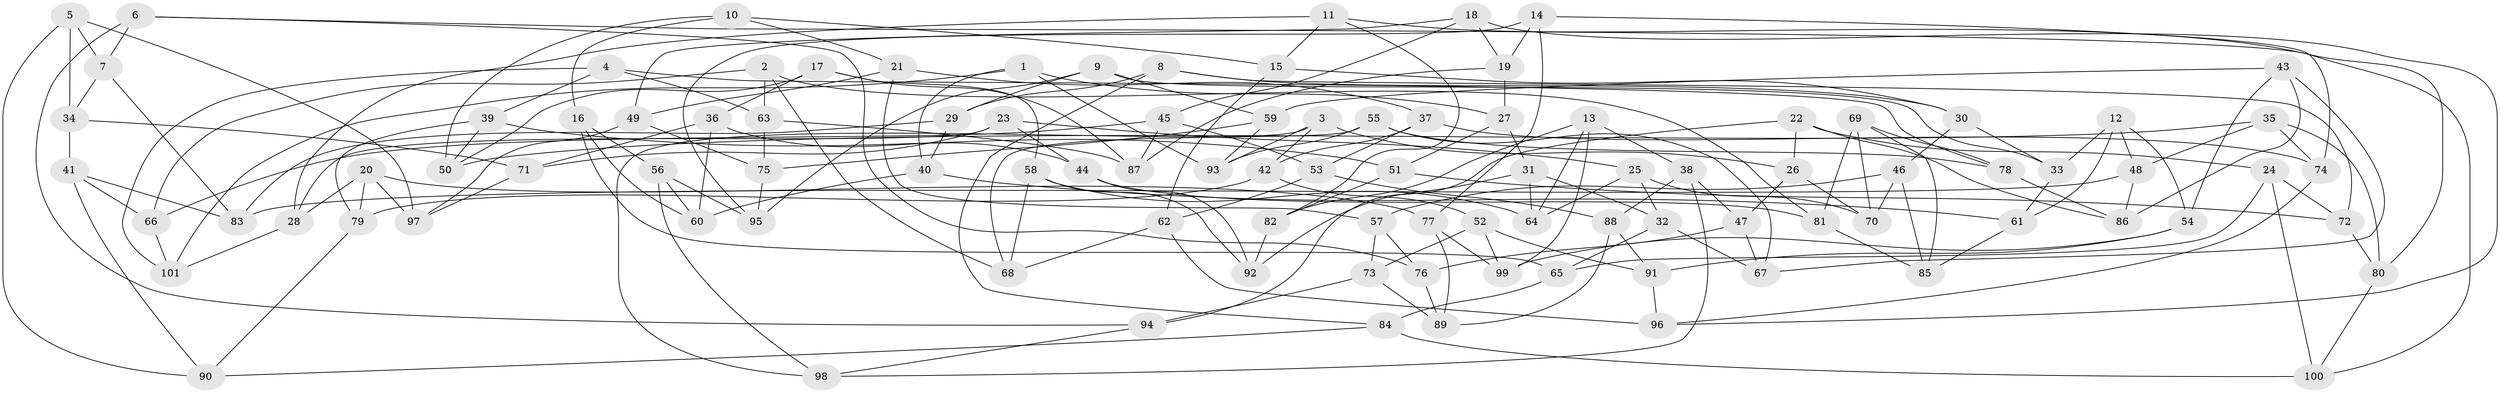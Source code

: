 // coarse degree distribution, {3: 0.08333333333333333, 4: 0.6, 6: 0.03333333333333333, 9: 0.03333333333333333, 5: 0.15, 8: 0.05, 10: 0.016666666666666666, 7: 0.03333333333333333}
// Generated by graph-tools (version 1.1) at 2025/02/03/04/25 22:02:52]
// undirected, 101 vertices, 202 edges
graph export_dot {
graph [start="1"]
  node [color=gray90,style=filled];
  1;
  2;
  3;
  4;
  5;
  6;
  7;
  8;
  9;
  10;
  11;
  12;
  13;
  14;
  15;
  16;
  17;
  18;
  19;
  20;
  21;
  22;
  23;
  24;
  25;
  26;
  27;
  28;
  29;
  30;
  31;
  32;
  33;
  34;
  35;
  36;
  37;
  38;
  39;
  40;
  41;
  42;
  43;
  44;
  45;
  46;
  47;
  48;
  49;
  50;
  51;
  52;
  53;
  54;
  55;
  56;
  57;
  58;
  59;
  60;
  61;
  62;
  63;
  64;
  65;
  66;
  67;
  68;
  69;
  70;
  71;
  72;
  73;
  74;
  75;
  76;
  77;
  78;
  79;
  80;
  81;
  82;
  83;
  84;
  85;
  86;
  87;
  88;
  89;
  90;
  91;
  92;
  93;
  94;
  95;
  96;
  97;
  98;
  99;
  100;
  101;
  1 -- 93;
  1 -- 40;
  1 -- 101;
  1 -- 27;
  2 -- 63;
  2 -- 68;
  2 -- 81;
  2 -- 66;
  3 -- 98;
  3 -- 93;
  3 -- 26;
  3 -- 42;
  4 -- 39;
  4 -- 78;
  4 -- 63;
  4 -- 101;
  5 -- 97;
  5 -- 34;
  5 -- 90;
  5 -- 7;
  6 -- 100;
  6 -- 76;
  6 -- 94;
  6 -- 7;
  7 -- 34;
  7 -- 83;
  8 -- 72;
  8 -- 30;
  8 -- 29;
  8 -- 84;
  9 -- 29;
  9 -- 59;
  9 -- 33;
  9 -- 95;
  10 -- 21;
  10 -- 50;
  10 -- 15;
  10 -- 16;
  11 -- 80;
  11 -- 28;
  11 -- 15;
  11 -- 82;
  12 -- 61;
  12 -- 48;
  12 -- 54;
  12 -- 33;
  13 -- 64;
  13 -- 99;
  13 -- 38;
  13 -- 82;
  14 -- 74;
  14 -- 19;
  14 -- 77;
  14 -- 95;
  15 -- 30;
  15 -- 62;
  16 -- 60;
  16 -- 65;
  16 -- 56;
  17 -- 58;
  17 -- 50;
  17 -- 36;
  17 -- 87;
  18 -- 49;
  18 -- 96;
  18 -- 19;
  18 -- 45;
  19 -- 87;
  19 -- 27;
  20 -- 97;
  20 -- 79;
  20 -- 77;
  20 -- 28;
  21 -- 57;
  21 -- 37;
  21 -- 49;
  22 -- 86;
  22 -- 94;
  22 -- 24;
  22 -- 26;
  23 -- 25;
  23 -- 28;
  23 -- 44;
  23 -- 71;
  24 -- 65;
  24 -- 72;
  24 -- 100;
  25 -- 64;
  25 -- 70;
  25 -- 32;
  26 -- 70;
  26 -- 47;
  27 -- 51;
  27 -- 31;
  28 -- 101;
  29 -- 40;
  29 -- 83;
  30 -- 46;
  30 -- 33;
  31 -- 92;
  31 -- 64;
  31 -- 32;
  32 -- 65;
  32 -- 67;
  33 -- 61;
  34 -- 41;
  34 -- 71;
  35 -- 48;
  35 -- 74;
  35 -- 80;
  35 -- 50;
  36 -- 71;
  36 -- 60;
  36 -- 44;
  37 -- 42;
  37 -- 74;
  37 -- 53;
  38 -- 88;
  38 -- 47;
  38 -- 98;
  39 -- 50;
  39 -- 79;
  39 -- 51;
  40 -- 61;
  40 -- 60;
  41 -- 66;
  41 -- 83;
  41 -- 90;
  42 -- 52;
  42 -- 79;
  43 -- 54;
  43 -- 86;
  43 -- 67;
  43 -- 59;
  44 -- 92;
  44 -- 81;
  45 -- 66;
  45 -- 87;
  45 -- 53;
  46 -- 70;
  46 -- 85;
  46 -- 57;
  47 -- 67;
  47 -- 76;
  48 -- 86;
  48 -- 83;
  49 -- 97;
  49 -- 75;
  51 -- 82;
  51 -- 72;
  52 -- 99;
  52 -- 91;
  52 -- 73;
  53 -- 62;
  53 -- 88;
  54 -- 91;
  54 -- 99;
  55 -- 78;
  55 -- 93;
  55 -- 67;
  55 -- 68;
  56 -- 60;
  56 -- 98;
  56 -- 95;
  57 -- 73;
  57 -- 76;
  58 -- 68;
  58 -- 64;
  58 -- 92;
  59 -- 75;
  59 -- 93;
  61 -- 85;
  62 -- 68;
  62 -- 96;
  63 -- 75;
  63 -- 87;
  65 -- 84;
  66 -- 101;
  69 -- 85;
  69 -- 78;
  69 -- 81;
  69 -- 70;
  71 -- 97;
  72 -- 80;
  73 -- 89;
  73 -- 94;
  74 -- 96;
  75 -- 95;
  76 -- 89;
  77 -- 99;
  77 -- 89;
  78 -- 86;
  79 -- 90;
  80 -- 100;
  81 -- 85;
  82 -- 92;
  84 -- 100;
  84 -- 90;
  88 -- 91;
  88 -- 89;
  91 -- 96;
  94 -- 98;
}
